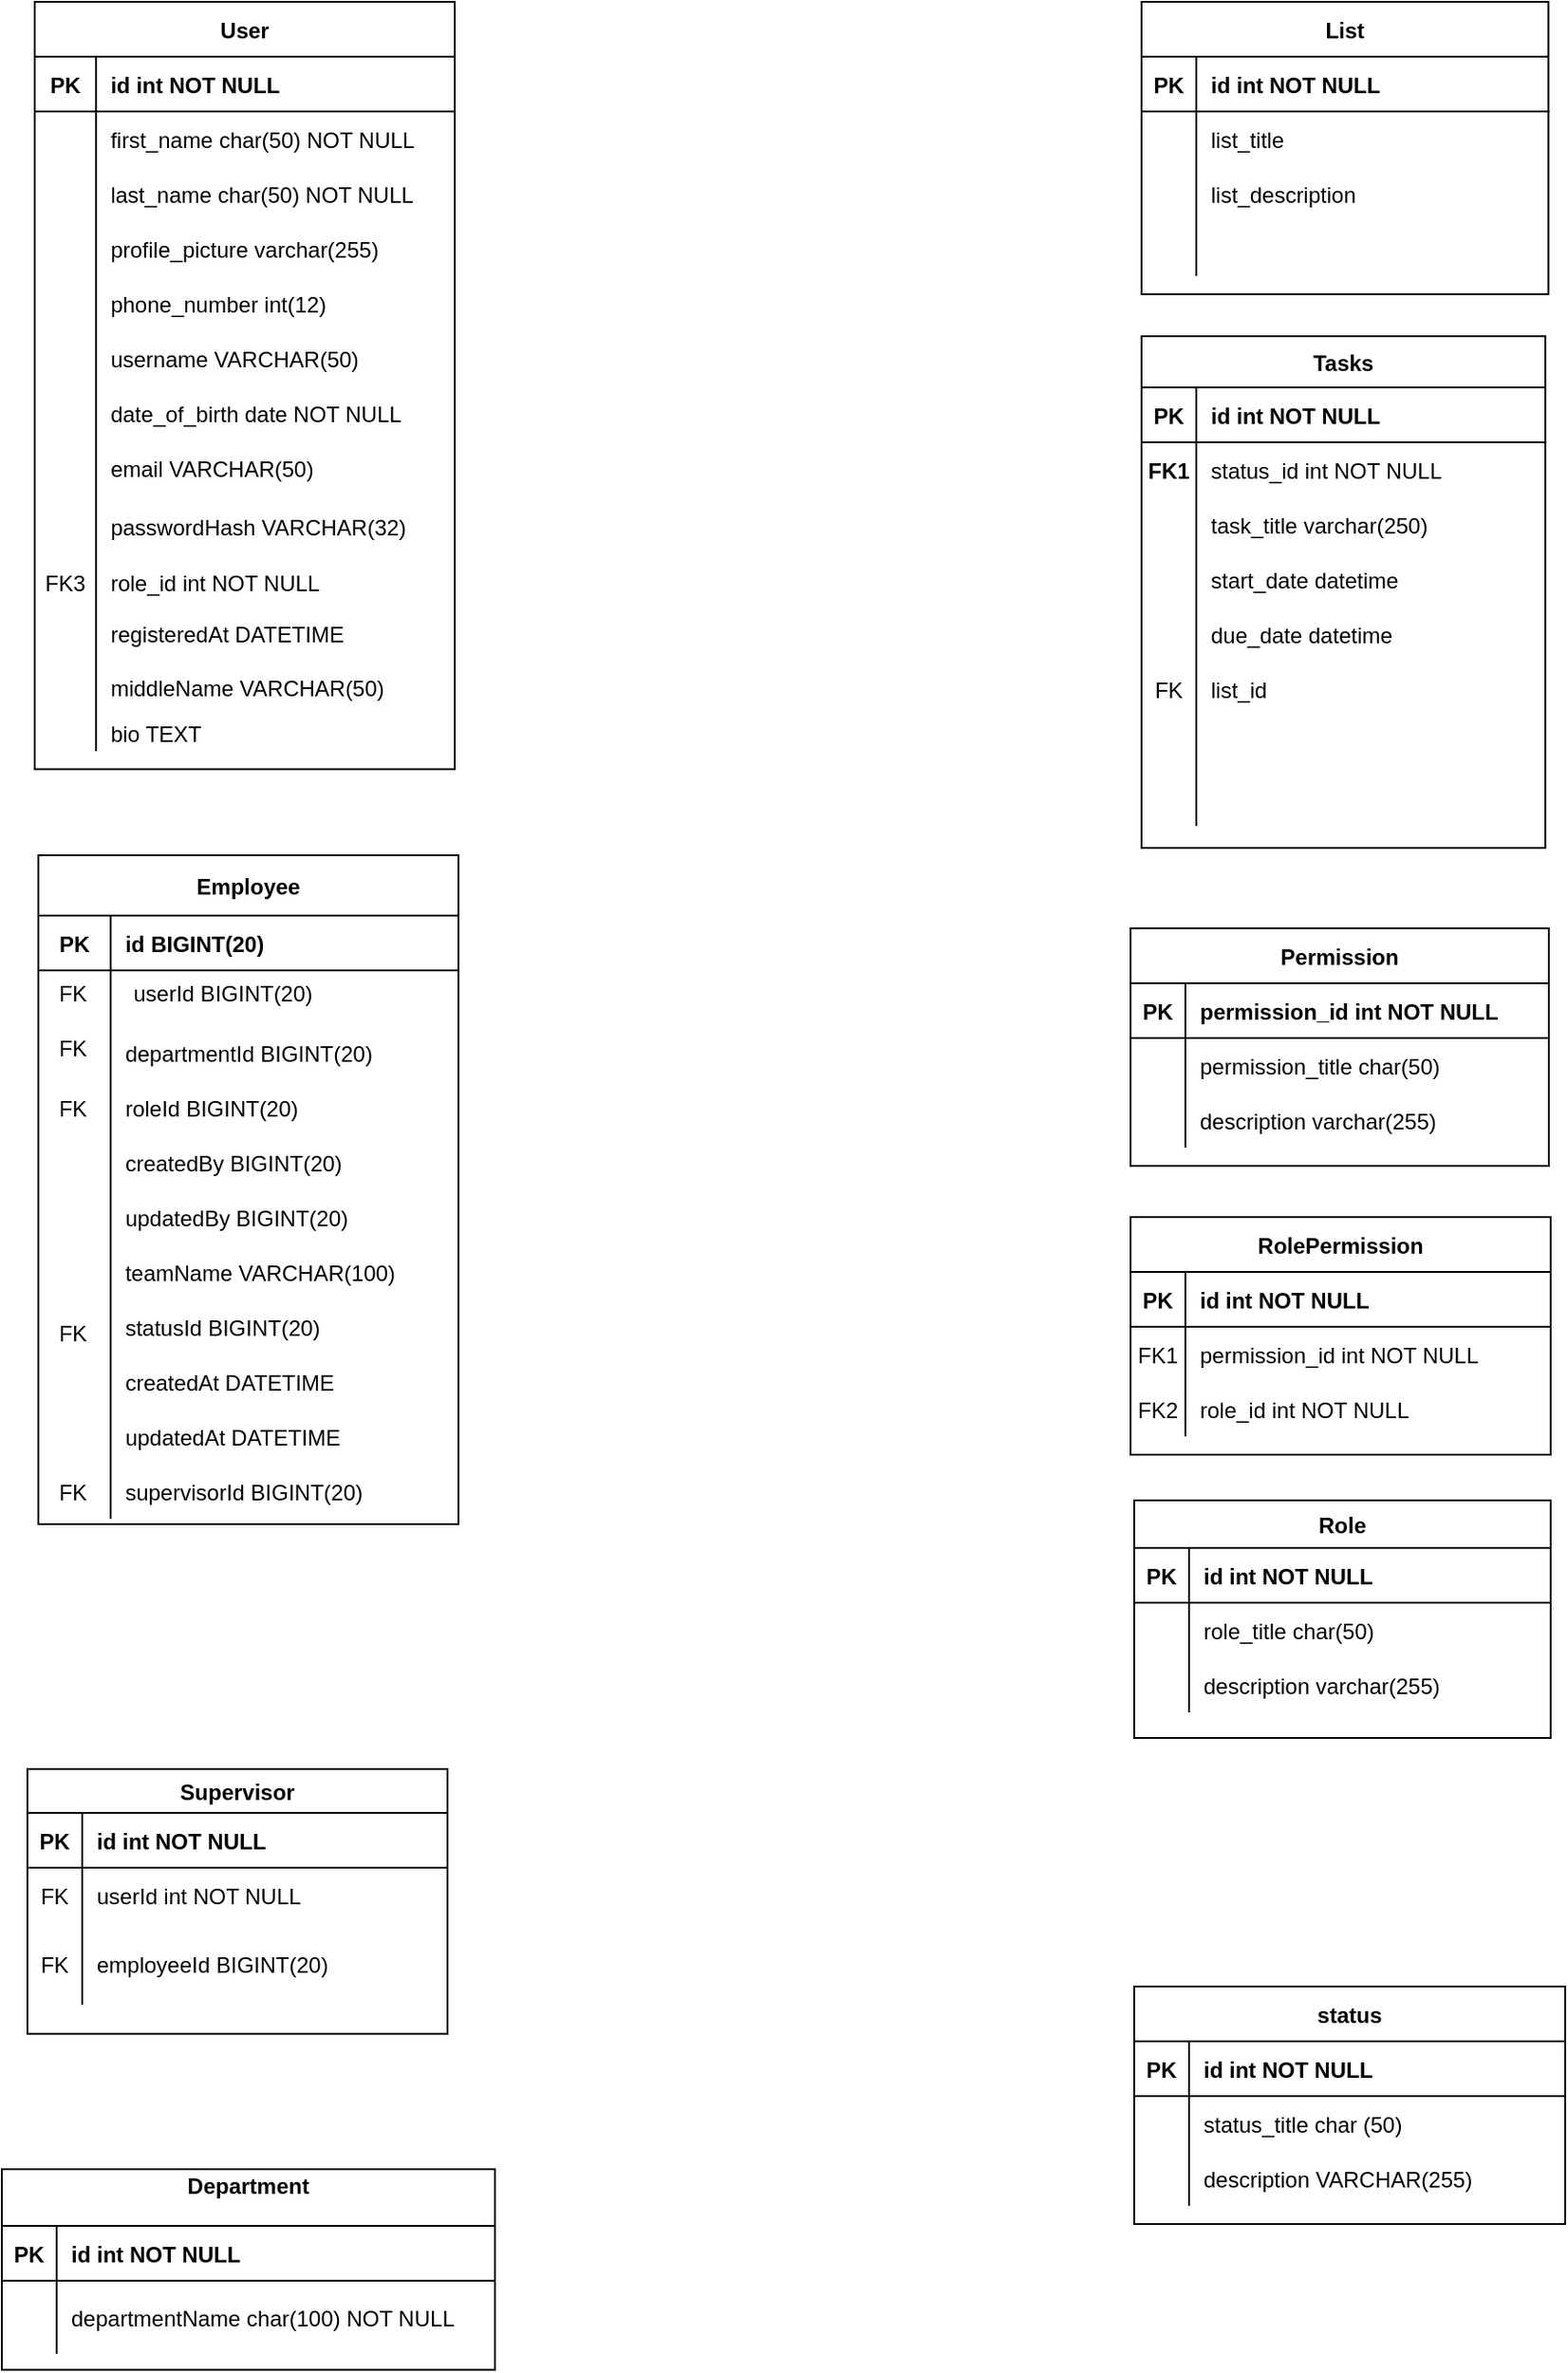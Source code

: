 <mxfile version="20.0.3" type="github">
  <diagram id="R2lEEEUBdFMjLlhIrx00" name="Page-1">
    <mxGraphModel dx="1422" dy="1194" grid="0" gridSize="10" guides="1" tooltips="1" connect="1" arrows="1" fold="1" page="0" pageScale="1" pageWidth="850" pageHeight="1100" math="0" shadow="0" extFonts="Permanent Marker^https://fonts.googleapis.com/css?family=Permanent+Marker">
      <root>
        <mxCell id="0" />
        <mxCell id="1" parent="0" />
        <mxCell id="C-vyLk0tnHw3VtMMgP7b-2" value="Supervisor" style="shape=table;startSize=24;container=1;collapsible=1;childLayout=tableLayout;fixedRows=1;rowLines=0;fontStyle=1;align=center;resizeLast=1;" parent="1" vertex="1">
          <mxGeometry x="156" y="922" width="230" height="144.854" as="geometry" />
        </mxCell>
        <mxCell id="C-vyLk0tnHw3VtMMgP7b-3" value="" style="shape=partialRectangle;collapsible=0;dropTarget=0;pointerEvents=0;fillColor=none;points=[[0,0.5],[1,0.5]];portConstraint=eastwest;top=0;left=0;right=0;bottom=1;" parent="C-vyLk0tnHw3VtMMgP7b-2" vertex="1">
          <mxGeometry y="24" width="230" height="30" as="geometry" />
        </mxCell>
        <mxCell id="C-vyLk0tnHw3VtMMgP7b-4" value="PK" style="shape=partialRectangle;overflow=hidden;connectable=0;fillColor=none;top=0;left=0;bottom=0;right=0;fontStyle=1;" parent="C-vyLk0tnHw3VtMMgP7b-3" vertex="1">
          <mxGeometry width="30" height="30" as="geometry">
            <mxRectangle width="30" height="30" as="alternateBounds" />
          </mxGeometry>
        </mxCell>
        <mxCell id="C-vyLk0tnHw3VtMMgP7b-5" value="id int NOT NULL " style="shape=partialRectangle;overflow=hidden;connectable=0;fillColor=none;top=0;left=0;bottom=0;right=0;align=left;spacingLeft=6;fontStyle=1;" parent="C-vyLk0tnHw3VtMMgP7b-3" vertex="1">
          <mxGeometry x="30" width="200" height="30" as="geometry">
            <mxRectangle width="200" height="30" as="alternateBounds" />
          </mxGeometry>
        </mxCell>
        <mxCell id="qk5Mkm30A2HmUCOLoW1i-144" value="" style="shape=partialRectangle;collapsible=0;dropTarget=0;pointerEvents=0;fillColor=none;points=[[0,0.5],[1,0.5]];portConstraint=eastwest;top=0;left=0;right=0;bottom=0;" parent="C-vyLk0tnHw3VtMMgP7b-2" vertex="1">
          <mxGeometry y="54" width="230" height="30" as="geometry" />
        </mxCell>
        <mxCell id="qk5Mkm30A2HmUCOLoW1i-145" value="FK" style="shape=partialRectangle;overflow=hidden;connectable=0;fillColor=none;top=0;left=0;bottom=0;right=0;" parent="qk5Mkm30A2HmUCOLoW1i-144" vertex="1">
          <mxGeometry width="30" height="30" as="geometry">
            <mxRectangle width="30" height="30" as="alternateBounds" />
          </mxGeometry>
        </mxCell>
        <mxCell id="qk5Mkm30A2HmUCOLoW1i-146" value="userId int NOT NULL" style="shape=partialRectangle;overflow=hidden;connectable=0;fillColor=none;top=0;left=0;bottom=0;right=0;align=left;spacingLeft=6;" parent="qk5Mkm30A2HmUCOLoW1i-144" vertex="1">
          <mxGeometry x="30" width="200" height="30" as="geometry">
            <mxRectangle width="200" height="30" as="alternateBounds" />
          </mxGeometry>
        </mxCell>
        <mxCell id="C-vyLk0tnHw3VtMMgP7b-6" value="" style="shape=partialRectangle;collapsible=0;dropTarget=0;pointerEvents=0;fillColor=none;points=[[0,0.5],[1,0.5]];portConstraint=eastwest;top=0;left=0;right=0;bottom=0;" parent="C-vyLk0tnHw3VtMMgP7b-2" vertex="1">
          <mxGeometry y="84" width="230" height="45" as="geometry" />
        </mxCell>
        <mxCell id="C-vyLk0tnHw3VtMMgP7b-7" value="FK" style="shape=partialRectangle;overflow=hidden;connectable=0;fillColor=none;top=0;left=0;bottom=0;right=0;" parent="C-vyLk0tnHw3VtMMgP7b-6" vertex="1">
          <mxGeometry width="30" height="45" as="geometry">
            <mxRectangle width="30" height="45" as="alternateBounds" />
          </mxGeometry>
        </mxCell>
        <mxCell id="C-vyLk0tnHw3VtMMgP7b-8" value="employeeId BIGINT(20)" style="shape=partialRectangle;overflow=hidden;connectable=0;fillColor=none;top=0;left=0;bottom=0;right=0;align=left;spacingLeft=6;" parent="C-vyLk0tnHw3VtMMgP7b-6" vertex="1">
          <mxGeometry x="30" width="200" height="45" as="geometry">
            <mxRectangle width="200" height="45" as="alternateBounds" />
          </mxGeometry>
        </mxCell>
        <mxCell id="C-vyLk0tnHw3VtMMgP7b-13" value="status" style="shape=table;startSize=30;container=1;collapsible=1;childLayout=tableLayout;fixedRows=1;rowLines=0;fontStyle=1;align=center;resizeLast=1;" parent="1" vertex="1">
          <mxGeometry x="762" y="1041" width="235.924" height="130" as="geometry" />
        </mxCell>
        <mxCell id="C-vyLk0tnHw3VtMMgP7b-14" value="" style="shape=partialRectangle;collapsible=0;dropTarget=0;pointerEvents=0;fillColor=none;points=[[0,0.5],[1,0.5]];portConstraint=eastwest;top=0;left=0;right=0;bottom=1;" parent="C-vyLk0tnHw3VtMMgP7b-13" vertex="1">
          <mxGeometry y="30" width="235.924" height="30" as="geometry" />
        </mxCell>
        <mxCell id="C-vyLk0tnHw3VtMMgP7b-15" value="PK" style="shape=partialRectangle;overflow=hidden;connectable=0;fillColor=none;top=0;left=0;bottom=0;right=0;fontStyle=1;" parent="C-vyLk0tnHw3VtMMgP7b-14" vertex="1">
          <mxGeometry width="30" height="30" as="geometry">
            <mxRectangle width="30" height="30" as="alternateBounds" />
          </mxGeometry>
        </mxCell>
        <mxCell id="C-vyLk0tnHw3VtMMgP7b-16" value="id int NOT NULL " style="shape=partialRectangle;overflow=hidden;connectable=0;fillColor=none;top=0;left=0;bottom=0;right=0;align=left;spacingLeft=6;fontStyle=1;" parent="C-vyLk0tnHw3VtMMgP7b-14" vertex="1">
          <mxGeometry x="30" width="205.924" height="30" as="geometry">
            <mxRectangle width="205.924" height="30" as="alternateBounds" />
          </mxGeometry>
        </mxCell>
        <mxCell id="C-vyLk0tnHw3VtMMgP7b-17" value="" style="shape=partialRectangle;collapsible=0;dropTarget=0;pointerEvents=0;fillColor=none;points=[[0,0.5],[1,0.5]];portConstraint=eastwest;top=0;left=0;right=0;bottom=0;" parent="C-vyLk0tnHw3VtMMgP7b-13" vertex="1">
          <mxGeometry y="60" width="235.924" height="30" as="geometry" />
        </mxCell>
        <mxCell id="C-vyLk0tnHw3VtMMgP7b-18" value="" style="shape=partialRectangle;overflow=hidden;connectable=0;fillColor=none;top=0;left=0;bottom=0;right=0;" parent="C-vyLk0tnHw3VtMMgP7b-17" vertex="1">
          <mxGeometry width="30" height="30" as="geometry">
            <mxRectangle width="30" height="30" as="alternateBounds" />
          </mxGeometry>
        </mxCell>
        <mxCell id="C-vyLk0tnHw3VtMMgP7b-19" value="status_title char (50)" style="shape=partialRectangle;overflow=hidden;connectable=0;fillColor=none;top=0;left=0;bottom=0;right=0;align=left;spacingLeft=6;" parent="C-vyLk0tnHw3VtMMgP7b-17" vertex="1">
          <mxGeometry x="30" width="205.924" height="30" as="geometry">
            <mxRectangle width="205.924" height="30" as="alternateBounds" />
          </mxGeometry>
        </mxCell>
        <mxCell id="108" style="shape=partialRectangle;collapsible=0;dropTarget=0;pointerEvents=0;fillColor=none;points=[[0,0.5],[1,0.5]];portConstraint=eastwest;top=0;left=0;right=0;bottom=0;" parent="C-vyLk0tnHw3VtMMgP7b-13" vertex="1">
          <mxGeometry y="90" width="235.924" height="30" as="geometry" />
        </mxCell>
        <mxCell id="109" style="shape=partialRectangle;overflow=hidden;connectable=0;fillColor=none;top=0;left=0;bottom=0;right=0;" parent="108" vertex="1">
          <mxGeometry width="30" height="30" as="geometry">
            <mxRectangle width="30" height="30" as="alternateBounds" />
          </mxGeometry>
        </mxCell>
        <mxCell id="110" value="description VARCHAR(255)" style="shape=partialRectangle;overflow=hidden;connectable=0;fillColor=none;top=0;left=0;bottom=0;right=0;align=left;spacingLeft=6;" parent="108" vertex="1">
          <mxGeometry x="30" width="205.924" height="30" as="geometry">
            <mxRectangle width="205.924" height="30" as="alternateBounds" />
          </mxGeometry>
        </mxCell>
        <mxCell id="C-vyLk0tnHw3VtMMgP7b-23" value="User" style="shape=table;startSize=30;container=1;collapsible=1;childLayout=tableLayout;fixedRows=1;rowLines=0;fontStyle=1;align=center;resizeLast=1;" parent="1" vertex="1">
          <mxGeometry x="160" y="-45" width="230" height="419.843" as="geometry" />
        </mxCell>
        <mxCell id="C-vyLk0tnHw3VtMMgP7b-24" value="" style="shape=partialRectangle;collapsible=0;dropTarget=0;pointerEvents=0;fillColor=none;points=[[0,0.5],[1,0.5]];portConstraint=eastwest;top=0;left=0;right=0;bottom=1;" parent="C-vyLk0tnHw3VtMMgP7b-23" vertex="1">
          <mxGeometry y="30" width="230" height="30" as="geometry" />
        </mxCell>
        <mxCell id="C-vyLk0tnHw3VtMMgP7b-25" value="PK" style="shape=partialRectangle;overflow=hidden;connectable=0;fillColor=none;top=0;left=0;bottom=0;right=0;fontStyle=1;" parent="C-vyLk0tnHw3VtMMgP7b-24" vertex="1">
          <mxGeometry width="33.591" height="30" as="geometry">
            <mxRectangle width="33.591" height="30" as="alternateBounds" />
          </mxGeometry>
        </mxCell>
        <mxCell id="C-vyLk0tnHw3VtMMgP7b-26" value="id int NOT NULL " style="shape=partialRectangle;overflow=hidden;connectable=0;fillColor=none;top=0;left=0;bottom=0;right=0;align=left;spacingLeft=6;fontStyle=1;" parent="C-vyLk0tnHw3VtMMgP7b-24" vertex="1">
          <mxGeometry x="33.591" width="196.409" height="30" as="geometry">
            <mxRectangle width="196.409" height="30" as="alternateBounds" />
          </mxGeometry>
        </mxCell>
        <mxCell id="C-vyLk0tnHw3VtMMgP7b-27" value="" style="shape=partialRectangle;collapsible=0;dropTarget=0;pointerEvents=0;fillColor=none;points=[[0,0.5],[1,0.5]];portConstraint=eastwest;top=0;left=0;right=0;bottom=0;" parent="C-vyLk0tnHw3VtMMgP7b-23" vertex="1">
          <mxGeometry y="60" width="230" height="30" as="geometry" />
        </mxCell>
        <mxCell id="C-vyLk0tnHw3VtMMgP7b-28" value="" style="shape=partialRectangle;overflow=hidden;connectable=0;fillColor=none;top=0;left=0;bottom=0;right=0;" parent="C-vyLk0tnHw3VtMMgP7b-27" vertex="1">
          <mxGeometry width="33.591" height="30" as="geometry">
            <mxRectangle width="33.591" height="30" as="alternateBounds" />
          </mxGeometry>
        </mxCell>
        <mxCell id="C-vyLk0tnHw3VtMMgP7b-29" value="first_name char(50) NOT NULL" style="shape=partialRectangle;overflow=hidden;connectable=0;fillColor=none;top=0;left=0;bottom=0;right=0;align=left;spacingLeft=6;" parent="C-vyLk0tnHw3VtMMgP7b-27" vertex="1">
          <mxGeometry x="33.591" width="196.409" height="30" as="geometry">
            <mxRectangle width="196.409" height="30" as="alternateBounds" />
          </mxGeometry>
        </mxCell>
        <mxCell id="qk5Mkm30A2HmUCOLoW1i-1" style="shape=partialRectangle;collapsible=0;dropTarget=0;pointerEvents=0;fillColor=none;points=[[0,0.5],[1,0.5]];portConstraint=eastwest;top=0;left=0;right=0;bottom=0;" parent="C-vyLk0tnHw3VtMMgP7b-23" vertex="1">
          <mxGeometry y="90" width="230" height="30" as="geometry" />
        </mxCell>
        <mxCell id="qk5Mkm30A2HmUCOLoW1i-2" style="shape=partialRectangle;overflow=hidden;connectable=0;fillColor=none;top=0;left=0;bottom=0;right=0;" parent="qk5Mkm30A2HmUCOLoW1i-1" vertex="1">
          <mxGeometry width="33.591" height="30" as="geometry">
            <mxRectangle width="33.591" height="30" as="alternateBounds" />
          </mxGeometry>
        </mxCell>
        <mxCell id="qk5Mkm30A2HmUCOLoW1i-3" value="last_name char(50) NOT NULL" style="shape=partialRectangle;overflow=hidden;connectable=0;fillColor=none;top=0;left=0;bottom=0;right=0;align=left;spacingLeft=6;" parent="qk5Mkm30A2HmUCOLoW1i-1" vertex="1">
          <mxGeometry x="33.591" width="196.409" height="30" as="geometry">
            <mxRectangle width="196.409" height="30" as="alternateBounds" />
          </mxGeometry>
        </mxCell>
        <mxCell id="qk5Mkm30A2HmUCOLoW1i-14" style="shape=partialRectangle;collapsible=0;dropTarget=0;pointerEvents=0;fillColor=none;points=[[0,0.5],[1,0.5]];portConstraint=eastwest;top=0;left=0;right=0;bottom=0;" parent="C-vyLk0tnHw3VtMMgP7b-23" vertex="1">
          <mxGeometry y="120" width="230" height="30" as="geometry" />
        </mxCell>
        <mxCell id="qk5Mkm30A2HmUCOLoW1i-15" style="shape=partialRectangle;overflow=hidden;connectable=0;fillColor=none;top=0;left=0;bottom=0;right=0;" parent="qk5Mkm30A2HmUCOLoW1i-14" vertex="1">
          <mxGeometry width="33.591" height="30" as="geometry">
            <mxRectangle width="33.591" height="30" as="alternateBounds" />
          </mxGeometry>
        </mxCell>
        <mxCell id="qk5Mkm30A2HmUCOLoW1i-16" value="profile_picture varchar(255)" style="shape=partialRectangle;overflow=hidden;connectable=0;fillColor=none;top=0;left=0;bottom=0;right=0;align=left;spacingLeft=6;" parent="qk5Mkm30A2HmUCOLoW1i-14" vertex="1">
          <mxGeometry x="33.591" width="196.409" height="30" as="geometry">
            <mxRectangle width="196.409" height="30" as="alternateBounds" />
          </mxGeometry>
        </mxCell>
        <mxCell id="qk5Mkm30A2HmUCOLoW1i-17" style="shape=partialRectangle;collapsible=0;dropTarget=0;pointerEvents=0;fillColor=none;points=[[0,0.5],[1,0.5]];portConstraint=eastwest;top=0;left=0;right=0;bottom=0;" parent="C-vyLk0tnHw3VtMMgP7b-23" vertex="1">
          <mxGeometry y="150" width="230" height="30" as="geometry" />
        </mxCell>
        <mxCell id="qk5Mkm30A2HmUCOLoW1i-18" style="shape=partialRectangle;overflow=hidden;connectable=0;fillColor=none;top=0;left=0;bottom=0;right=0;" parent="qk5Mkm30A2HmUCOLoW1i-17" vertex="1">
          <mxGeometry width="33.591" height="30" as="geometry">
            <mxRectangle width="33.591" height="30" as="alternateBounds" />
          </mxGeometry>
        </mxCell>
        <mxCell id="qk5Mkm30A2HmUCOLoW1i-19" value="phone_number int(12)" style="shape=partialRectangle;overflow=hidden;connectable=0;fillColor=none;top=0;left=0;bottom=0;right=0;align=left;spacingLeft=6;" parent="qk5Mkm30A2HmUCOLoW1i-17" vertex="1">
          <mxGeometry x="33.591" width="196.409" height="30" as="geometry">
            <mxRectangle width="196.409" height="30" as="alternateBounds" />
          </mxGeometry>
        </mxCell>
        <mxCell id="qk5Mkm30A2HmUCOLoW1i-45" style="shape=partialRectangle;collapsible=0;dropTarget=0;pointerEvents=0;fillColor=none;points=[[0,0.5],[1,0.5]];portConstraint=eastwest;top=0;left=0;right=0;bottom=0;" parent="C-vyLk0tnHw3VtMMgP7b-23" vertex="1">
          <mxGeometry y="180" width="230" height="30" as="geometry" />
        </mxCell>
        <mxCell id="qk5Mkm30A2HmUCOLoW1i-46" style="shape=partialRectangle;overflow=hidden;connectable=0;fillColor=none;top=0;left=0;bottom=0;right=0;" parent="qk5Mkm30A2HmUCOLoW1i-45" vertex="1">
          <mxGeometry width="33.591" height="30" as="geometry">
            <mxRectangle width="33.591" height="30" as="alternateBounds" />
          </mxGeometry>
        </mxCell>
        <mxCell id="qk5Mkm30A2HmUCOLoW1i-47" value="username VARCHAR(50)" style="shape=partialRectangle;overflow=hidden;connectable=0;fillColor=none;top=0;left=0;bottom=0;right=0;align=left;spacingLeft=6;" parent="qk5Mkm30A2HmUCOLoW1i-45" vertex="1">
          <mxGeometry x="33.591" width="196.409" height="30" as="geometry">
            <mxRectangle width="196.409" height="30" as="alternateBounds" />
          </mxGeometry>
        </mxCell>
        <mxCell id="qk5Mkm30A2HmUCOLoW1i-48" style="shape=partialRectangle;collapsible=0;dropTarget=0;pointerEvents=0;fillColor=none;points=[[0,0.5],[1,0.5]];portConstraint=eastwest;top=0;left=0;right=0;bottom=0;" parent="C-vyLk0tnHw3VtMMgP7b-23" vertex="1">
          <mxGeometry y="210" width="230" height="30" as="geometry" />
        </mxCell>
        <mxCell id="qk5Mkm30A2HmUCOLoW1i-49" style="shape=partialRectangle;overflow=hidden;connectable=0;fillColor=none;top=0;left=0;bottom=0;right=0;" parent="qk5Mkm30A2HmUCOLoW1i-48" vertex="1">
          <mxGeometry width="33.591" height="30" as="geometry">
            <mxRectangle width="33.591" height="30" as="alternateBounds" />
          </mxGeometry>
        </mxCell>
        <mxCell id="qk5Mkm30A2HmUCOLoW1i-50" value="date_of_birth date NOT NULL" style="shape=partialRectangle;overflow=hidden;connectable=0;fillColor=none;top=0;left=0;bottom=0;right=0;align=left;spacingLeft=6;" parent="qk5Mkm30A2HmUCOLoW1i-48" vertex="1">
          <mxGeometry x="33.591" width="196.409" height="30" as="geometry">
            <mxRectangle width="196.409" height="30" as="alternateBounds" />
          </mxGeometry>
        </mxCell>
        <mxCell id="qk5Mkm30A2HmUCOLoW1i-51" style="shape=partialRectangle;collapsible=0;dropTarget=0;pointerEvents=0;fillColor=none;points=[[0,0.5],[1,0.5]];portConstraint=eastwest;top=0;left=0;right=0;bottom=0;" parent="C-vyLk0tnHw3VtMMgP7b-23" vertex="1">
          <mxGeometry y="240" width="230" height="30" as="geometry" />
        </mxCell>
        <mxCell id="qk5Mkm30A2HmUCOLoW1i-52" style="shape=partialRectangle;overflow=hidden;connectable=0;fillColor=none;top=0;left=0;bottom=0;right=0;" parent="qk5Mkm30A2HmUCOLoW1i-51" vertex="1">
          <mxGeometry width="33.591" height="30" as="geometry">
            <mxRectangle width="33.591" height="30" as="alternateBounds" />
          </mxGeometry>
        </mxCell>
        <mxCell id="qk5Mkm30A2HmUCOLoW1i-53" value="email VARCHAR(50)" style="shape=partialRectangle;overflow=hidden;connectable=0;fillColor=none;top=0;left=0;bottom=0;right=0;align=left;spacingLeft=6;" parent="qk5Mkm30A2HmUCOLoW1i-51" vertex="1">
          <mxGeometry x="33.591" width="196.409" height="30" as="geometry">
            <mxRectangle width="196.409" height="30" as="alternateBounds" />
          </mxGeometry>
        </mxCell>
        <mxCell id="qk5Mkm30A2HmUCOLoW1i-132" style="shape=partialRectangle;collapsible=0;dropTarget=0;pointerEvents=0;fillColor=none;points=[[0,0.5],[1,0.5]];portConstraint=eastwest;top=0;left=0;right=0;bottom=0;" parent="C-vyLk0tnHw3VtMMgP7b-23" vertex="1">
          <mxGeometry y="270" width="230" height="34" as="geometry" />
        </mxCell>
        <mxCell id="qk5Mkm30A2HmUCOLoW1i-133" style="shape=partialRectangle;overflow=hidden;connectable=0;fillColor=none;top=0;left=0;bottom=0;right=0;" parent="qk5Mkm30A2HmUCOLoW1i-132" vertex="1">
          <mxGeometry width="33.591" height="34" as="geometry">
            <mxRectangle width="33.591" height="34" as="alternateBounds" />
          </mxGeometry>
        </mxCell>
        <mxCell id="qk5Mkm30A2HmUCOLoW1i-134" value="passwordHash VARCHAR(32)" style="shape=partialRectangle;overflow=hidden;connectable=0;fillColor=none;top=0;left=0;bottom=0;right=0;align=left;spacingLeft=6;" parent="qk5Mkm30A2HmUCOLoW1i-132" vertex="1">
          <mxGeometry x="33.591" width="196.409" height="34" as="geometry">
            <mxRectangle width="196.409" height="34" as="alternateBounds" />
          </mxGeometry>
        </mxCell>
        <mxCell id="qk5Mkm30A2HmUCOLoW1i-135" style="shape=partialRectangle;collapsible=0;dropTarget=0;pointerEvents=0;fillColor=none;points=[[0,0.5],[1,0.5]];portConstraint=eastwest;top=0;left=0;right=0;bottom=0;" parent="C-vyLk0tnHw3VtMMgP7b-23" vertex="1">
          <mxGeometry y="304" width="230" height="27" as="geometry" />
        </mxCell>
        <mxCell id="qk5Mkm30A2HmUCOLoW1i-136" value="FK3" style="shape=partialRectangle;overflow=hidden;connectable=0;fillColor=none;top=0;left=0;bottom=0;right=0;" parent="qk5Mkm30A2HmUCOLoW1i-135" vertex="1">
          <mxGeometry width="33.591" height="27" as="geometry">
            <mxRectangle width="33.591" height="27" as="alternateBounds" />
          </mxGeometry>
        </mxCell>
        <mxCell id="qk5Mkm30A2HmUCOLoW1i-137" value="role_id int NOT NULL" style="shape=partialRectangle;overflow=hidden;connectable=0;fillColor=none;top=0;left=0;bottom=0;right=0;align=left;spacingLeft=6;" parent="qk5Mkm30A2HmUCOLoW1i-135" vertex="1">
          <mxGeometry x="33.591" width="196.409" height="27" as="geometry">
            <mxRectangle width="196.409" height="27" as="alternateBounds" />
          </mxGeometry>
        </mxCell>
        <mxCell id="qk5Mkm30A2HmUCOLoW1i-138" style="shape=partialRectangle;collapsible=0;dropTarget=0;pointerEvents=0;fillColor=none;points=[[0,0.5],[1,0.5]];portConstraint=eastwest;top=0;left=0;right=0;bottom=0;" parent="C-vyLk0tnHw3VtMMgP7b-23" vertex="1">
          <mxGeometry y="331" width="230" height="29" as="geometry" />
        </mxCell>
        <mxCell id="qk5Mkm30A2HmUCOLoW1i-139" value="" style="shape=partialRectangle;overflow=hidden;connectable=0;fillColor=none;top=0;left=0;bottom=0;right=0;" parent="qk5Mkm30A2HmUCOLoW1i-138" vertex="1">
          <mxGeometry width="33.591" height="29" as="geometry">
            <mxRectangle width="33.591" height="29" as="alternateBounds" />
          </mxGeometry>
        </mxCell>
        <mxCell id="qk5Mkm30A2HmUCOLoW1i-140" value="registeredAt DATETIME" style="shape=partialRectangle;overflow=hidden;connectable=0;fillColor=none;top=0;left=0;bottom=0;right=0;align=left;spacingLeft=6;" parent="qk5Mkm30A2HmUCOLoW1i-138" vertex="1">
          <mxGeometry x="33.591" width="196.409" height="29" as="geometry">
            <mxRectangle width="196.409" height="29" as="alternateBounds" />
          </mxGeometry>
        </mxCell>
        <mxCell id="52" style="shape=partialRectangle;collapsible=0;dropTarget=0;pointerEvents=0;fillColor=none;points=[[0,0.5],[1,0.5]];portConstraint=eastwest;top=0;left=0;right=0;bottom=0;" parent="C-vyLk0tnHw3VtMMgP7b-23" vertex="1">
          <mxGeometry y="360" width="230" height="30" as="geometry" />
        </mxCell>
        <mxCell id="53" style="shape=partialRectangle;overflow=hidden;connectable=0;fillColor=none;top=0;left=0;bottom=0;right=0;" parent="52" vertex="1">
          <mxGeometry width="33.591" height="30" as="geometry">
            <mxRectangle width="33.591" height="30" as="alternateBounds" />
          </mxGeometry>
        </mxCell>
        <mxCell id="54" value="middleName VARCHAR(50)" style="shape=partialRectangle;overflow=hidden;connectable=0;fillColor=none;top=0;left=0;bottom=0;right=0;align=left;spacingLeft=6;" parent="52" vertex="1">
          <mxGeometry x="33.591" width="196.409" height="30" as="geometry">
            <mxRectangle width="196.409" height="30" as="alternateBounds" />
          </mxGeometry>
        </mxCell>
        <mxCell id="59" style="shape=partialRectangle;collapsible=0;dropTarget=0;pointerEvents=0;fillColor=none;points=[[0,0.5],[1,0.5]];portConstraint=eastwest;top=0;left=0;right=0;bottom=0;" parent="C-vyLk0tnHw3VtMMgP7b-23" vertex="1">
          <mxGeometry y="390" width="230" height="20" as="geometry" />
        </mxCell>
        <mxCell id="60" style="shape=partialRectangle;overflow=hidden;connectable=0;fillColor=none;top=0;left=0;bottom=0;right=0;" parent="59" vertex="1">
          <mxGeometry width="33.591" height="20" as="geometry">
            <mxRectangle width="33.591" height="20" as="alternateBounds" />
          </mxGeometry>
        </mxCell>
        <mxCell id="61" value="bio TEXT" style="shape=partialRectangle;overflow=hidden;connectable=0;fillColor=none;top=0;left=0;bottom=0;right=0;align=left;spacingLeft=6;" parent="59" vertex="1">
          <mxGeometry x="33.591" width="196.409" height="20" as="geometry">
            <mxRectangle width="196.409" height="20" as="alternateBounds" />
          </mxGeometry>
        </mxCell>
        <mxCell id="umy810OZsJsXkM9EUZuz-1" value="Tasks" style="shape=table;startSize=28;container=1;collapsible=1;childLayout=tableLayout;fixedRows=1;rowLines=0;fontStyle=1;align=center;resizeLast=1;" parent="1" vertex="1">
          <mxGeometry x="766" y="138" width="221.091" height="280" as="geometry" />
        </mxCell>
        <mxCell id="umy810OZsJsXkM9EUZuz-2" value="" style="shape=partialRectangle;collapsible=0;dropTarget=0;pointerEvents=0;fillColor=none;points=[[0,0.5],[1,0.5]];portConstraint=eastwest;top=0;left=0;right=0;bottom=1;" parent="umy810OZsJsXkM9EUZuz-1" vertex="1">
          <mxGeometry y="28" width="221.091" height="30" as="geometry" />
        </mxCell>
        <mxCell id="umy810OZsJsXkM9EUZuz-3" value="PK" style="shape=partialRectangle;overflow=hidden;connectable=0;fillColor=none;top=0;left=0;bottom=0;right=0;fontStyle=1;" parent="umy810OZsJsXkM9EUZuz-2" vertex="1">
          <mxGeometry width="30" height="30" as="geometry">
            <mxRectangle width="30" height="30" as="alternateBounds" />
          </mxGeometry>
        </mxCell>
        <mxCell id="umy810OZsJsXkM9EUZuz-4" value="id int NOT NULL " style="shape=partialRectangle;overflow=hidden;connectable=0;fillColor=none;top=0;left=0;bottom=0;right=0;align=left;spacingLeft=6;fontStyle=1;" parent="umy810OZsJsXkM9EUZuz-2" vertex="1">
          <mxGeometry x="30" width="191.091" height="30" as="geometry">
            <mxRectangle width="191.091" height="30" as="alternateBounds" />
          </mxGeometry>
        </mxCell>
        <mxCell id="umy810OZsJsXkM9EUZuz-5" value="" style="shape=partialRectangle;collapsible=0;dropTarget=0;pointerEvents=0;fillColor=none;points=[[0,0.5],[1,0.5]];portConstraint=eastwest;top=0;left=0;right=0;bottom=0;" parent="umy810OZsJsXkM9EUZuz-1" vertex="1">
          <mxGeometry y="58" width="221.091" height="30" as="geometry" />
        </mxCell>
        <mxCell id="umy810OZsJsXkM9EUZuz-6" value="FK1" style="shape=partialRectangle;overflow=hidden;connectable=0;fillColor=none;top=0;left=0;bottom=0;right=0;fontStyle=1" parent="umy810OZsJsXkM9EUZuz-5" vertex="1">
          <mxGeometry width="30" height="30" as="geometry">
            <mxRectangle width="30" height="30" as="alternateBounds" />
          </mxGeometry>
        </mxCell>
        <mxCell id="umy810OZsJsXkM9EUZuz-7" value="status_id int NOT NULL" style="shape=partialRectangle;overflow=hidden;connectable=0;fillColor=none;top=0;left=0;bottom=0;right=0;align=left;spacingLeft=6;" parent="umy810OZsJsXkM9EUZuz-5" vertex="1">
          <mxGeometry x="30" width="191.091" height="30" as="geometry">
            <mxRectangle width="191.091" height="30" as="alternateBounds" />
          </mxGeometry>
        </mxCell>
        <mxCell id="umy810OZsJsXkM9EUZuz-8" value="" style="shape=partialRectangle;collapsible=0;dropTarget=0;pointerEvents=0;fillColor=none;points=[[0,0.5],[1,0.5]];portConstraint=eastwest;top=0;left=0;right=0;bottom=0;" parent="umy810OZsJsXkM9EUZuz-1" vertex="1">
          <mxGeometry y="88" width="221.091" height="30" as="geometry" />
        </mxCell>
        <mxCell id="umy810OZsJsXkM9EUZuz-9" value="" style="shape=partialRectangle;overflow=hidden;connectable=0;fillColor=none;top=0;left=0;bottom=0;right=0;" parent="umy810OZsJsXkM9EUZuz-8" vertex="1">
          <mxGeometry width="30" height="30" as="geometry">
            <mxRectangle width="30" height="30" as="alternateBounds" />
          </mxGeometry>
        </mxCell>
        <mxCell id="umy810OZsJsXkM9EUZuz-10" value="task_title varchar(250)" style="shape=partialRectangle;overflow=hidden;connectable=0;fillColor=none;top=0;left=0;bottom=0;right=0;align=left;spacingLeft=6;" parent="umy810OZsJsXkM9EUZuz-8" vertex="1">
          <mxGeometry x="30" width="191.091" height="30" as="geometry">
            <mxRectangle width="191.091" height="30" as="alternateBounds" />
          </mxGeometry>
        </mxCell>
        <mxCell id="qk5Mkm30A2HmUCOLoW1i-154" value="" style="shape=partialRectangle;collapsible=0;dropTarget=0;pointerEvents=0;fillColor=none;points=[[0,0.5],[1,0.5]];portConstraint=eastwest;top=0;left=0;right=0;bottom=0;" parent="umy810OZsJsXkM9EUZuz-1" vertex="1">
          <mxGeometry y="118" width="221.091" height="30" as="geometry" />
        </mxCell>
        <mxCell id="qk5Mkm30A2HmUCOLoW1i-155" value="" style="shape=partialRectangle;overflow=hidden;connectable=0;fillColor=none;top=0;left=0;bottom=0;right=0;" parent="qk5Mkm30A2HmUCOLoW1i-154" vertex="1">
          <mxGeometry width="30" height="30" as="geometry">
            <mxRectangle width="30" height="30" as="alternateBounds" />
          </mxGeometry>
        </mxCell>
        <mxCell id="qk5Mkm30A2HmUCOLoW1i-156" value="start_date datetime" style="shape=partialRectangle;overflow=hidden;connectable=0;fillColor=none;top=0;left=0;bottom=0;right=0;align=left;spacingLeft=6;" parent="qk5Mkm30A2HmUCOLoW1i-154" vertex="1">
          <mxGeometry x="30" width="191.091" height="30" as="geometry">
            <mxRectangle width="191.091" height="30" as="alternateBounds" />
          </mxGeometry>
        </mxCell>
        <mxCell id="qk5Mkm30A2HmUCOLoW1i-157" value="" style="shape=partialRectangle;collapsible=0;dropTarget=0;pointerEvents=0;fillColor=none;points=[[0,0.5],[1,0.5]];portConstraint=eastwest;top=0;left=0;right=0;bottom=0;" parent="umy810OZsJsXkM9EUZuz-1" vertex="1">
          <mxGeometry y="148" width="221.091" height="30" as="geometry" />
        </mxCell>
        <mxCell id="qk5Mkm30A2HmUCOLoW1i-158" value="" style="shape=partialRectangle;overflow=hidden;connectable=0;fillColor=none;top=0;left=0;bottom=0;right=0;" parent="qk5Mkm30A2HmUCOLoW1i-157" vertex="1">
          <mxGeometry width="30" height="30" as="geometry">
            <mxRectangle width="30" height="30" as="alternateBounds" />
          </mxGeometry>
        </mxCell>
        <mxCell id="qk5Mkm30A2HmUCOLoW1i-159" value="due_date datetime" style="shape=partialRectangle;overflow=hidden;connectable=0;fillColor=none;top=0;left=0;bottom=0;right=0;align=left;spacingLeft=6;" parent="qk5Mkm30A2HmUCOLoW1i-157" vertex="1">
          <mxGeometry x="30" width="191.091" height="30" as="geometry">
            <mxRectangle width="191.091" height="30" as="alternateBounds" />
          </mxGeometry>
        </mxCell>
        <mxCell id="qk5Mkm30A2HmUCOLoW1i-160" value="" style="shape=partialRectangle;collapsible=0;dropTarget=0;pointerEvents=0;fillColor=none;points=[[0,0.5],[1,0.5]];portConstraint=eastwest;top=0;left=0;right=0;bottom=0;" parent="umy810OZsJsXkM9EUZuz-1" vertex="1">
          <mxGeometry y="178" width="221.091" height="30" as="geometry" />
        </mxCell>
        <mxCell id="qk5Mkm30A2HmUCOLoW1i-161" value="FK" style="shape=partialRectangle;overflow=hidden;connectable=0;fillColor=none;top=0;left=0;bottom=0;right=0;" parent="qk5Mkm30A2HmUCOLoW1i-160" vertex="1">
          <mxGeometry width="30" height="30" as="geometry">
            <mxRectangle width="30" height="30" as="alternateBounds" />
          </mxGeometry>
        </mxCell>
        <mxCell id="qk5Mkm30A2HmUCOLoW1i-162" value="list_id" style="shape=partialRectangle;overflow=hidden;connectable=0;fillColor=none;top=0;left=0;bottom=0;right=0;align=left;spacingLeft=6;" parent="qk5Mkm30A2HmUCOLoW1i-160" vertex="1">
          <mxGeometry x="30" width="191.091" height="30" as="geometry">
            <mxRectangle width="191.091" height="30" as="alternateBounds" />
          </mxGeometry>
        </mxCell>
        <mxCell id="qk5Mkm30A2HmUCOLoW1i-182" value="" style="shape=partialRectangle;collapsible=0;dropTarget=0;pointerEvents=0;fillColor=none;points=[[0,0.5],[1,0.5]];portConstraint=eastwest;top=0;left=0;right=0;bottom=0;" parent="umy810OZsJsXkM9EUZuz-1" vertex="1">
          <mxGeometry y="208" width="221.091" height="30" as="geometry" />
        </mxCell>
        <mxCell id="qk5Mkm30A2HmUCOLoW1i-183" value="" style="shape=partialRectangle;overflow=hidden;connectable=0;fillColor=none;top=0;left=0;bottom=0;right=0;" parent="qk5Mkm30A2HmUCOLoW1i-182" vertex="1">
          <mxGeometry width="30" height="30" as="geometry">
            <mxRectangle width="30" height="30" as="alternateBounds" />
          </mxGeometry>
        </mxCell>
        <mxCell id="qk5Mkm30A2HmUCOLoW1i-184" value="" style="shape=partialRectangle;overflow=hidden;connectable=0;fillColor=none;top=0;left=0;bottom=0;right=0;align=left;spacingLeft=6;" parent="qk5Mkm30A2HmUCOLoW1i-182" vertex="1">
          <mxGeometry x="30" width="191.091" height="30" as="geometry">
            <mxRectangle width="191.091" height="30" as="alternateBounds" />
          </mxGeometry>
        </mxCell>
        <mxCell id="qk5Mkm30A2HmUCOLoW1i-185" value="" style="shape=partialRectangle;collapsible=0;dropTarget=0;pointerEvents=0;fillColor=none;points=[[0,0.5],[1,0.5]];portConstraint=eastwest;top=0;left=0;right=0;bottom=0;" parent="umy810OZsJsXkM9EUZuz-1" vertex="1">
          <mxGeometry y="238" width="221.091" height="30" as="geometry" />
        </mxCell>
        <mxCell id="qk5Mkm30A2HmUCOLoW1i-186" value="" style="shape=partialRectangle;overflow=hidden;connectable=0;fillColor=none;top=0;left=0;bottom=0;right=0;" parent="qk5Mkm30A2HmUCOLoW1i-185" vertex="1">
          <mxGeometry width="30" height="30" as="geometry">
            <mxRectangle width="30" height="30" as="alternateBounds" />
          </mxGeometry>
        </mxCell>
        <mxCell id="qk5Mkm30A2HmUCOLoW1i-187" value="" style="shape=partialRectangle;overflow=hidden;connectable=0;fillColor=none;top=0;left=0;bottom=0;right=0;align=left;spacingLeft=6;" parent="qk5Mkm30A2HmUCOLoW1i-185" vertex="1">
          <mxGeometry x="30" width="191.091" height="30" as="geometry">
            <mxRectangle width="191.091" height="30" as="alternateBounds" />
          </mxGeometry>
        </mxCell>
        <mxCell id="umy810OZsJsXkM9EUZuz-11" value="Department&#xa;" style="shape=table;startSize=31;container=1;collapsible=1;childLayout=tableLayout;fixedRows=1;rowLines=0;fontStyle=1;align=center;resizeLast=1;" parent="1" vertex="1">
          <mxGeometry x="142" y="1141" width="270" height="109.76" as="geometry" />
        </mxCell>
        <mxCell id="umy810OZsJsXkM9EUZuz-12" value="" style="shape=partialRectangle;collapsible=0;dropTarget=0;pointerEvents=0;fillColor=none;points=[[0,0.5],[1,0.5]];portConstraint=eastwest;top=0;left=0;right=0;bottom=1;" parent="umy810OZsJsXkM9EUZuz-11" vertex="1">
          <mxGeometry y="31" width="270" height="30" as="geometry" />
        </mxCell>
        <mxCell id="umy810OZsJsXkM9EUZuz-13" value="PK" style="shape=partialRectangle;overflow=hidden;connectable=0;fillColor=none;top=0;left=0;bottom=0;right=0;fontStyle=1;" parent="umy810OZsJsXkM9EUZuz-12" vertex="1">
          <mxGeometry width="30" height="30" as="geometry">
            <mxRectangle width="30" height="30" as="alternateBounds" />
          </mxGeometry>
        </mxCell>
        <mxCell id="umy810OZsJsXkM9EUZuz-14" value="id int NOT NULL " style="shape=partialRectangle;overflow=hidden;connectable=0;fillColor=none;top=0;left=0;bottom=0;right=0;align=left;spacingLeft=6;fontStyle=1;" parent="umy810OZsJsXkM9EUZuz-12" vertex="1">
          <mxGeometry x="30" width="240" height="30" as="geometry">
            <mxRectangle width="240" height="30" as="alternateBounds" />
          </mxGeometry>
        </mxCell>
        <mxCell id="umy810OZsJsXkM9EUZuz-18" value="" style="shape=partialRectangle;collapsible=0;dropTarget=0;pointerEvents=0;fillColor=none;points=[[0,0.5],[1,0.5]];portConstraint=eastwest;top=0;left=0;right=0;bottom=0;" parent="umy810OZsJsXkM9EUZuz-11" vertex="1">
          <mxGeometry y="61" width="270" height="40" as="geometry" />
        </mxCell>
        <mxCell id="umy810OZsJsXkM9EUZuz-19" value="" style="shape=partialRectangle;overflow=hidden;connectable=0;fillColor=none;top=0;left=0;bottom=0;right=0;" parent="umy810OZsJsXkM9EUZuz-18" vertex="1">
          <mxGeometry width="30" height="40" as="geometry">
            <mxRectangle width="30" height="40" as="alternateBounds" />
          </mxGeometry>
        </mxCell>
        <mxCell id="umy810OZsJsXkM9EUZuz-20" value="departmentName char(100) NOT NULL" style="shape=partialRectangle;overflow=hidden;connectable=0;fillColor=none;top=0;left=0;bottom=0;right=0;align=left;spacingLeft=6;" parent="umy810OZsJsXkM9EUZuz-18" vertex="1">
          <mxGeometry x="30" width="240" height="40" as="geometry">
            <mxRectangle width="240" height="40" as="alternateBounds" />
          </mxGeometry>
        </mxCell>
        <mxCell id="mVfZXUUHWw8XU3AG1E-6-1" value="Role" style="shape=table;startSize=26;container=1;collapsible=1;childLayout=tableLayout;fixedRows=1;rowLines=0;fontStyle=1;align=center;resizeLast=1;" parent="1" vertex="1">
          <mxGeometry x="762" y="775" width="228" height="130" as="geometry" />
        </mxCell>
        <mxCell id="mVfZXUUHWw8XU3AG1E-6-2" value="" style="shape=partialRectangle;collapsible=0;dropTarget=0;pointerEvents=0;fillColor=none;points=[[0,0.5],[1,0.5]];portConstraint=eastwest;top=0;left=0;right=0;bottom=1;" parent="mVfZXUUHWw8XU3AG1E-6-1" vertex="1">
          <mxGeometry y="26" width="228" height="30" as="geometry" />
        </mxCell>
        <mxCell id="mVfZXUUHWw8XU3AG1E-6-3" value="PK" style="shape=partialRectangle;overflow=hidden;connectable=0;fillColor=none;top=0;left=0;bottom=0;right=0;fontStyle=1;" parent="mVfZXUUHWw8XU3AG1E-6-2" vertex="1">
          <mxGeometry width="30" height="30" as="geometry">
            <mxRectangle width="30" height="30" as="alternateBounds" />
          </mxGeometry>
        </mxCell>
        <mxCell id="mVfZXUUHWw8XU3AG1E-6-4" value="id int NOT NULL " style="shape=partialRectangle;overflow=hidden;connectable=0;fillColor=none;top=0;left=0;bottom=0;right=0;align=left;spacingLeft=6;fontStyle=1;" parent="mVfZXUUHWw8XU3AG1E-6-2" vertex="1">
          <mxGeometry x="30" width="198" height="30" as="geometry">
            <mxRectangle width="198" height="30" as="alternateBounds" />
          </mxGeometry>
        </mxCell>
        <mxCell id="mVfZXUUHWw8XU3AG1E-6-5" value="" style="shape=partialRectangle;collapsible=0;dropTarget=0;pointerEvents=0;fillColor=none;points=[[0,0.5],[1,0.5]];portConstraint=eastwest;top=0;left=0;right=0;bottom=0;" parent="mVfZXUUHWw8XU3AG1E-6-1" vertex="1">
          <mxGeometry y="56" width="228" height="30" as="geometry" />
        </mxCell>
        <mxCell id="mVfZXUUHWw8XU3AG1E-6-6" value="" style="shape=partialRectangle;overflow=hidden;connectable=0;fillColor=none;top=0;left=0;bottom=0;right=0;" parent="mVfZXUUHWw8XU3AG1E-6-5" vertex="1">
          <mxGeometry width="30" height="30" as="geometry">
            <mxRectangle width="30" height="30" as="alternateBounds" />
          </mxGeometry>
        </mxCell>
        <mxCell id="mVfZXUUHWw8XU3AG1E-6-7" value="role_title char(50)" style="shape=partialRectangle;overflow=hidden;connectable=0;fillColor=none;top=0;left=0;bottom=0;right=0;align=left;spacingLeft=6;" parent="mVfZXUUHWw8XU3AG1E-6-5" vertex="1">
          <mxGeometry x="30" width="198" height="30" as="geometry">
            <mxRectangle width="198" height="30" as="alternateBounds" />
          </mxGeometry>
        </mxCell>
        <mxCell id="mVfZXUUHWw8XU3AG1E-6-20" style="shape=partialRectangle;collapsible=0;dropTarget=0;pointerEvents=0;fillColor=none;points=[[0,0.5],[1,0.5]];portConstraint=eastwest;top=0;left=0;right=0;bottom=0;" parent="mVfZXUUHWw8XU3AG1E-6-1" vertex="1">
          <mxGeometry y="86" width="228" height="30" as="geometry" />
        </mxCell>
        <mxCell id="mVfZXUUHWw8XU3AG1E-6-21" style="shape=partialRectangle;overflow=hidden;connectable=0;fillColor=none;top=0;left=0;bottom=0;right=0;" parent="mVfZXUUHWw8XU3AG1E-6-20" vertex="1">
          <mxGeometry width="30" height="30" as="geometry">
            <mxRectangle width="30" height="30" as="alternateBounds" />
          </mxGeometry>
        </mxCell>
        <mxCell id="mVfZXUUHWw8XU3AG1E-6-22" value="description varchar(255)" style="shape=partialRectangle;overflow=hidden;connectable=0;fillColor=none;top=0;left=0;bottom=0;right=0;align=left;spacingLeft=6;" parent="mVfZXUUHWw8XU3AG1E-6-20" vertex="1">
          <mxGeometry x="30" width="198" height="30" as="geometry">
            <mxRectangle width="198" height="30" as="alternateBounds" />
          </mxGeometry>
        </mxCell>
        <mxCell id="mVfZXUUHWw8XU3AG1E-6-8" value="Permission" style="shape=table;startSize=30;container=1;collapsible=1;childLayout=tableLayout;fixedRows=1;rowLines=0;fontStyle=1;align=center;resizeLast=1;" parent="1" vertex="1">
          <mxGeometry x="760" y="462" width="229" height="130" as="geometry" />
        </mxCell>
        <mxCell id="mVfZXUUHWw8XU3AG1E-6-9" value="" style="shape=partialRectangle;collapsible=0;dropTarget=0;pointerEvents=0;fillColor=none;points=[[0,0.5],[1,0.5]];portConstraint=eastwest;top=0;left=0;right=0;bottom=1;" parent="mVfZXUUHWw8XU3AG1E-6-8" vertex="1">
          <mxGeometry y="30" width="229" height="30" as="geometry" />
        </mxCell>
        <mxCell id="mVfZXUUHWw8XU3AG1E-6-10" value="PK" style="shape=partialRectangle;overflow=hidden;connectable=0;fillColor=none;top=0;left=0;bottom=0;right=0;fontStyle=1;" parent="mVfZXUUHWw8XU3AG1E-6-9" vertex="1">
          <mxGeometry width="30" height="30" as="geometry">
            <mxRectangle width="30" height="30" as="alternateBounds" />
          </mxGeometry>
        </mxCell>
        <mxCell id="mVfZXUUHWw8XU3AG1E-6-11" value="permission_id int NOT NULL " style="shape=partialRectangle;overflow=hidden;connectable=0;fillColor=none;top=0;left=0;bottom=0;right=0;align=left;spacingLeft=6;fontStyle=1;" parent="mVfZXUUHWw8XU3AG1E-6-9" vertex="1">
          <mxGeometry x="30" width="199" height="30" as="geometry">
            <mxRectangle width="199" height="30" as="alternateBounds" />
          </mxGeometry>
        </mxCell>
        <mxCell id="mVfZXUUHWw8XU3AG1E-6-12" value="" style="shape=partialRectangle;collapsible=0;dropTarget=0;pointerEvents=0;fillColor=none;points=[[0,0.5],[1,0.5]];portConstraint=eastwest;top=0;left=0;right=0;bottom=0;" parent="mVfZXUUHWw8XU3AG1E-6-8" vertex="1">
          <mxGeometry y="60" width="229" height="30" as="geometry" />
        </mxCell>
        <mxCell id="mVfZXUUHWw8XU3AG1E-6-13" value="" style="shape=partialRectangle;overflow=hidden;connectable=0;fillColor=none;top=0;left=0;bottom=0;right=0;" parent="mVfZXUUHWw8XU3AG1E-6-12" vertex="1">
          <mxGeometry width="30" height="30" as="geometry">
            <mxRectangle width="30" height="30" as="alternateBounds" />
          </mxGeometry>
        </mxCell>
        <mxCell id="mVfZXUUHWw8XU3AG1E-6-14" value="permission_title char(50)" style="shape=partialRectangle;overflow=hidden;connectable=0;fillColor=none;top=0;left=0;bottom=0;right=0;align=left;spacingLeft=6;" parent="mVfZXUUHWw8XU3AG1E-6-12" vertex="1">
          <mxGeometry x="30" width="199" height="30" as="geometry">
            <mxRectangle width="199" height="30" as="alternateBounds" />
          </mxGeometry>
        </mxCell>
        <mxCell id="mVfZXUUHWw8XU3AG1E-6-17" style="shape=partialRectangle;collapsible=0;dropTarget=0;pointerEvents=0;fillColor=none;points=[[0,0.5],[1,0.5]];portConstraint=eastwest;top=0;left=0;right=0;bottom=0;" parent="mVfZXUUHWw8XU3AG1E-6-8" vertex="1">
          <mxGeometry y="90" width="229" height="30" as="geometry" />
        </mxCell>
        <mxCell id="mVfZXUUHWw8XU3AG1E-6-18" style="shape=partialRectangle;overflow=hidden;connectable=0;fillColor=none;top=0;left=0;bottom=0;right=0;" parent="mVfZXUUHWw8XU3AG1E-6-17" vertex="1">
          <mxGeometry width="30" height="30" as="geometry">
            <mxRectangle width="30" height="30" as="alternateBounds" />
          </mxGeometry>
        </mxCell>
        <mxCell id="mVfZXUUHWw8XU3AG1E-6-19" value="description varchar(255)" style="shape=partialRectangle;overflow=hidden;connectable=0;fillColor=none;top=0;left=0;bottom=0;right=0;align=left;spacingLeft=6;" parent="mVfZXUUHWw8XU3AG1E-6-17" vertex="1">
          <mxGeometry x="30" width="199" height="30" as="geometry">
            <mxRectangle width="199" height="30" as="alternateBounds" />
          </mxGeometry>
        </mxCell>
        <mxCell id="mVfZXUUHWw8XU3AG1E-6-23" value="RolePermission" style="shape=table;startSize=30;container=1;collapsible=1;childLayout=tableLayout;fixedRows=1;rowLines=0;fontStyle=1;align=center;resizeLast=1;" parent="1" vertex="1">
          <mxGeometry x="760" y="620" width="230" height="130" as="geometry" />
        </mxCell>
        <mxCell id="mVfZXUUHWw8XU3AG1E-6-24" value="" style="shape=partialRectangle;collapsible=0;dropTarget=0;pointerEvents=0;fillColor=none;points=[[0,0.5],[1,0.5]];portConstraint=eastwest;top=0;left=0;right=0;bottom=1;" parent="mVfZXUUHWw8XU3AG1E-6-23" vertex="1">
          <mxGeometry y="30" width="230" height="30" as="geometry" />
        </mxCell>
        <mxCell id="mVfZXUUHWw8XU3AG1E-6-25" value="PK" style="shape=partialRectangle;overflow=hidden;connectable=0;fillColor=none;top=0;left=0;bottom=0;right=0;fontStyle=1;" parent="mVfZXUUHWw8XU3AG1E-6-24" vertex="1">
          <mxGeometry width="30" height="30" as="geometry">
            <mxRectangle width="30" height="30" as="alternateBounds" />
          </mxGeometry>
        </mxCell>
        <mxCell id="mVfZXUUHWw8XU3AG1E-6-26" value="id int NOT NULL " style="shape=partialRectangle;overflow=hidden;connectable=0;fillColor=none;top=0;left=0;bottom=0;right=0;align=left;spacingLeft=6;fontStyle=1;" parent="mVfZXUUHWw8XU3AG1E-6-24" vertex="1">
          <mxGeometry x="30" width="200" height="30" as="geometry">
            <mxRectangle width="200" height="30" as="alternateBounds" />
          </mxGeometry>
        </mxCell>
        <mxCell id="mVfZXUUHWw8XU3AG1E-6-27" value="" style="shape=partialRectangle;collapsible=0;dropTarget=0;pointerEvents=0;fillColor=none;points=[[0,0.5],[1,0.5]];portConstraint=eastwest;top=0;left=0;right=0;bottom=0;" parent="mVfZXUUHWw8XU3AG1E-6-23" vertex="1">
          <mxGeometry y="60" width="230" height="30" as="geometry" />
        </mxCell>
        <mxCell id="mVfZXUUHWw8XU3AG1E-6-28" value="FK1" style="shape=partialRectangle;overflow=hidden;connectable=0;fillColor=none;top=0;left=0;bottom=0;right=0;" parent="mVfZXUUHWw8XU3AG1E-6-27" vertex="1">
          <mxGeometry width="30" height="30" as="geometry">
            <mxRectangle width="30" height="30" as="alternateBounds" />
          </mxGeometry>
        </mxCell>
        <mxCell id="mVfZXUUHWw8XU3AG1E-6-29" value="permission_id int NOT NULL" style="shape=partialRectangle;overflow=hidden;connectable=0;fillColor=none;top=0;left=0;bottom=0;right=0;align=left;spacingLeft=6;" parent="mVfZXUUHWw8XU3AG1E-6-27" vertex="1">
          <mxGeometry x="30" width="200" height="30" as="geometry">
            <mxRectangle width="200" height="30" as="alternateBounds" />
          </mxGeometry>
        </mxCell>
        <mxCell id="mVfZXUUHWw8XU3AG1E-6-30" style="shape=partialRectangle;collapsible=0;dropTarget=0;pointerEvents=0;fillColor=none;points=[[0,0.5],[1,0.5]];portConstraint=eastwest;top=0;left=0;right=0;bottom=0;" parent="mVfZXUUHWw8XU3AG1E-6-23" vertex="1">
          <mxGeometry y="90" width="230" height="30" as="geometry" />
        </mxCell>
        <mxCell id="mVfZXUUHWw8XU3AG1E-6-31" value="FK2" style="shape=partialRectangle;overflow=hidden;connectable=0;fillColor=none;top=0;left=0;bottom=0;right=0;" parent="mVfZXUUHWw8XU3AG1E-6-30" vertex="1">
          <mxGeometry width="30" height="30" as="geometry">
            <mxRectangle width="30" height="30" as="alternateBounds" />
          </mxGeometry>
        </mxCell>
        <mxCell id="mVfZXUUHWw8XU3AG1E-6-32" value="role_id int NOT NULL" style="shape=partialRectangle;overflow=hidden;connectable=0;fillColor=none;top=0;left=0;bottom=0;right=0;align=left;spacingLeft=6;" parent="mVfZXUUHWw8XU3AG1E-6-30" vertex="1">
          <mxGeometry x="30" width="200" height="30" as="geometry">
            <mxRectangle width="200" height="30" as="alternateBounds" />
          </mxGeometry>
        </mxCell>
        <mxCell id="mVfZXUUHWw8XU3AG1E-6-33" value="List" style="shape=table;startSize=30;container=1;collapsible=1;childLayout=tableLayout;fixedRows=1;rowLines=0;fontStyle=1;align=center;resizeLast=1;" parent="1" vertex="1">
          <mxGeometry x="766" y="-45" width="222.758" height="160" as="geometry" />
        </mxCell>
        <mxCell id="mVfZXUUHWw8XU3AG1E-6-34" value="" style="shape=partialRectangle;collapsible=0;dropTarget=0;pointerEvents=0;fillColor=none;points=[[0,0.5],[1,0.5]];portConstraint=eastwest;top=0;left=0;right=0;bottom=1;" parent="mVfZXUUHWw8XU3AG1E-6-33" vertex="1">
          <mxGeometry y="30" width="222.758" height="30" as="geometry" />
        </mxCell>
        <mxCell id="mVfZXUUHWw8XU3AG1E-6-35" value="PK" style="shape=partialRectangle;overflow=hidden;connectable=0;fillColor=none;top=0;left=0;bottom=0;right=0;fontStyle=1;" parent="mVfZXUUHWw8XU3AG1E-6-34" vertex="1">
          <mxGeometry width="30" height="30" as="geometry">
            <mxRectangle width="30" height="30" as="alternateBounds" />
          </mxGeometry>
        </mxCell>
        <mxCell id="mVfZXUUHWw8XU3AG1E-6-36" value="id int NOT NULL" style="shape=partialRectangle;overflow=hidden;connectable=0;fillColor=none;top=0;left=0;bottom=0;right=0;align=left;spacingLeft=6;fontStyle=1;" parent="mVfZXUUHWw8XU3AG1E-6-34" vertex="1">
          <mxGeometry x="30" width="192.758" height="30" as="geometry">
            <mxRectangle width="192.758" height="30" as="alternateBounds" />
          </mxGeometry>
        </mxCell>
        <mxCell id="mVfZXUUHWw8XU3AG1E-6-37" value="" style="shape=partialRectangle;collapsible=0;dropTarget=0;pointerEvents=0;fillColor=none;points=[[0,0.5],[1,0.5]];portConstraint=eastwest;top=0;left=0;right=0;bottom=0;" parent="mVfZXUUHWw8XU3AG1E-6-33" vertex="1">
          <mxGeometry y="60" width="222.758" height="30" as="geometry" />
        </mxCell>
        <mxCell id="mVfZXUUHWw8XU3AG1E-6-38" value="" style="shape=partialRectangle;overflow=hidden;connectable=0;fillColor=none;top=0;left=0;bottom=0;right=0;" parent="mVfZXUUHWw8XU3AG1E-6-37" vertex="1">
          <mxGeometry width="30" height="30" as="geometry">
            <mxRectangle width="30" height="30" as="alternateBounds" />
          </mxGeometry>
        </mxCell>
        <mxCell id="mVfZXUUHWw8XU3AG1E-6-39" value="list_title" style="shape=partialRectangle;overflow=hidden;connectable=0;fillColor=none;top=0;left=0;bottom=0;right=0;align=left;spacingLeft=6;" parent="mVfZXUUHWw8XU3AG1E-6-37" vertex="1">
          <mxGeometry x="30" width="192.758" height="30" as="geometry">
            <mxRectangle width="192.758" height="30" as="alternateBounds" />
          </mxGeometry>
        </mxCell>
        <mxCell id="mVfZXUUHWw8XU3AG1E-6-40" style="shape=partialRectangle;collapsible=0;dropTarget=0;pointerEvents=0;fillColor=none;points=[[0,0.5],[1,0.5]];portConstraint=eastwest;top=0;left=0;right=0;bottom=0;" parent="mVfZXUUHWw8XU3AG1E-6-33" vertex="1">
          <mxGeometry y="90" width="222.758" height="30" as="geometry" />
        </mxCell>
        <mxCell id="mVfZXUUHWw8XU3AG1E-6-41" value="" style="shape=partialRectangle;overflow=hidden;connectable=0;fillColor=none;top=0;left=0;bottom=0;right=0;" parent="mVfZXUUHWw8XU3AG1E-6-40" vertex="1">
          <mxGeometry width="30" height="30" as="geometry">
            <mxRectangle width="30" height="30" as="alternateBounds" />
          </mxGeometry>
        </mxCell>
        <mxCell id="mVfZXUUHWw8XU3AG1E-6-42" value="list_description" style="shape=partialRectangle;overflow=hidden;connectable=0;fillColor=none;top=0;left=0;bottom=0;right=0;align=left;spacingLeft=6;" parent="mVfZXUUHWw8XU3AG1E-6-40" vertex="1">
          <mxGeometry x="30" width="192.758" height="30" as="geometry">
            <mxRectangle width="192.758" height="30" as="alternateBounds" />
          </mxGeometry>
        </mxCell>
        <mxCell id="mVfZXUUHWw8XU3AG1E-6-43" style="shape=partialRectangle;collapsible=0;dropTarget=0;pointerEvents=0;fillColor=none;points=[[0,0.5],[1,0.5]];portConstraint=eastwest;top=0;left=0;right=0;bottom=0;" parent="mVfZXUUHWw8XU3AG1E-6-33" vertex="1">
          <mxGeometry y="120" width="222.758" height="30" as="geometry" />
        </mxCell>
        <mxCell id="mVfZXUUHWw8XU3AG1E-6-44" value="" style="shape=partialRectangle;overflow=hidden;connectable=0;fillColor=none;top=0;left=0;bottom=0;right=0;" parent="mVfZXUUHWw8XU3AG1E-6-43" vertex="1">
          <mxGeometry width="30" height="30" as="geometry">
            <mxRectangle width="30" height="30" as="alternateBounds" />
          </mxGeometry>
        </mxCell>
        <mxCell id="mVfZXUUHWw8XU3AG1E-6-45" value="" style="shape=partialRectangle;overflow=hidden;connectable=0;fillColor=none;top=0;left=0;bottom=0;right=0;align=left;spacingLeft=6;" parent="mVfZXUUHWw8XU3AG1E-6-43" vertex="1">
          <mxGeometry x="30" width="192.758" height="30" as="geometry">
            <mxRectangle width="192.758" height="30" as="alternateBounds" />
          </mxGeometry>
        </mxCell>
        <mxCell id="66" value="Employee" style="shape=table;startSize=33;container=1;collapsible=1;childLayout=tableLayout;fixedRows=1;rowLines=0;fontStyle=1;align=center;resizeLast=1;" parent="1" vertex="1">
          <mxGeometry x="162" y="422" width="230" height="366" as="geometry" />
        </mxCell>
        <mxCell id="67" value="" style="shape=partialRectangle;collapsible=0;dropTarget=0;pointerEvents=0;fillColor=none;points=[[0,0.5],[1,0.5]];portConstraint=eastwest;top=0;left=0;right=0;bottom=1;" parent="66" vertex="1">
          <mxGeometry y="33" width="230" height="30" as="geometry" />
        </mxCell>
        <mxCell id="68" value="PK" style="shape=partialRectangle;overflow=hidden;connectable=0;fillColor=none;top=0;left=0;bottom=0;right=0;fontStyle=1;" parent="67" vertex="1">
          <mxGeometry width="39.591" height="30" as="geometry">
            <mxRectangle width="39.591" height="30" as="alternateBounds" />
          </mxGeometry>
        </mxCell>
        <mxCell id="69" value="id BIGINT(20)" style="shape=partialRectangle;overflow=hidden;connectable=0;fillColor=none;top=0;left=0;bottom=0;right=0;align=left;spacingLeft=6;fontStyle=1;" parent="67" vertex="1">
          <mxGeometry x="39.591" width="190.409" height="30" as="geometry">
            <mxRectangle width="190.409" height="30" as="alternateBounds" />
          </mxGeometry>
        </mxCell>
        <mxCell id="70" value="" style="shape=partialRectangle;collapsible=0;dropTarget=0;pointerEvents=0;fillColor=none;points=[[0,0.5],[1,0.5]];portConstraint=eastwest;top=0;left=0;right=0;bottom=0;" parent="66" vertex="1">
          <mxGeometry y="63" width="230" height="30" as="geometry" />
        </mxCell>
        <mxCell id="71" value="" style="shape=partialRectangle;overflow=hidden;connectable=0;fillColor=none;top=0;left=0;bottom=0;right=0;" parent="70" vertex="1">
          <mxGeometry width="39.591" height="30" as="geometry">
            <mxRectangle width="39.591" height="30" as="alternateBounds" />
          </mxGeometry>
        </mxCell>
        <mxCell id="72" value="" style="shape=partialRectangle;overflow=hidden;connectable=0;fillColor=none;top=0;left=0;bottom=0;right=0;align=left;spacingLeft=6;" parent="70" vertex="1">
          <mxGeometry x="39.591" width="190.409" height="30" as="geometry">
            <mxRectangle width="190.409" height="30" as="alternateBounds" />
          </mxGeometry>
        </mxCell>
        <mxCell id="73" style="shape=partialRectangle;collapsible=0;dropTarget=0;pointerEvents=0;fillColor=none;points=[[0,0.5],[1,0.5]];portConstraint=eastwest;top=0;left=0;right=0;bottom=0;" parent="66" vertex="1">
          <mxGeometry y="93" width="230" height="30" as="geometry" />
        </mxCell>
        <mxCell id="74" style="shape=partialRectangle;overflow=hidden;connectable=0;fillColor=none;top=0;left=0;bottom=0;right=0;" parent="73" vertex="1">
          <mxGeometry width="39.591" height="30" as="geometry">
            <mxRectangle width="39.591" height="30" as="alternateBounds" />
          </mxGeometry>
        </mxCell>
        <mxCell id="75" value="departmentId BIGINT(20)" style="shape=partialRectangle;overflow=hidden;connectable=0;fillColor=none;top=0;left=0;bottom=0;right=0;align=left;spacingLeft=6;" parent="73" vertex="1">
          <mxGeometry x="39.591" width="190.409" height="30" as="geometry">
            <mxRectangle width="190.409" height="30" as="alternateBounds" />
          </mxGeometry>
        </mxCell>
        <mxCell id="76" style="shape=partialRectangle;collapsible=0;dropTarget=0;pointerEvents=0;fillColor=none;points=[[0,0.5],[1,0.5]];portConstraint=eastwest;top=0;left=0;right=0;bottom=0;" parent="66" vertex="1">
          <mxGeometry y="123" width="230" height="30" as="geometry" />
        </mxCell>
        <mxCell id="77" style="shape=partialRectangle;overflow=hidden;connectable=0;fillColor=none;top=0;left=0;bottom=0;right=0;" parent="76" vertex="1">
          <mxGeometry width="39.591" height="30" as="geometry">
            <mxRectangle width="39.591" height="30" as="alternateBounds" />
          </mxGeometry>
        </mxCell>
        <mxCell id="78" value="roleId BIGINT(20)" style="shape=partialRectangle;overflow=hidden;connectable=0;fillColor=none;top=0;left=0;bottom=0;right=0;align=left;spacingLeft=6;" parent="76" vertex="1">
          <mxGeometry x="39.591" width="190.409" height="30" as="geometry">
            <mxRectangle width="190.409" height="30" as="alternateBounds" />
          </mxGeometry>
        </mxCell>
        <mxCell id="79" style="shape=partialRectangle;collapsible=0;dropTarget=0;pointerEvents=0;fillColor=none;points=[[0,0.5],[1,0.5]];portConstraint=eastwest;top=0;left=0;right=0;bottom=0;" parent="66" vertex="1">
          <mxGeometry y="153" width="230" height="30" as="geometry" />
        </mxCell>
        <mxCell id="80" value="" style="shape=partialRectangle;overflow=hidden;connectable=0;fillColor=none;top=0;left=0;bottom=0;right=0;" parent="79" vertex="1">
          <mxGeometry width="39.591" height="30" as="geometry">
            <mxRectangle width="39.591" height="30" as="alternateBounds" />
          </mxGeometry>
        </mxCell>
        <mxCell id="81" value="createdBy BIGINT(20)" style="shape=partialRectangle;overflow=hidden;connectable=0;fillColor=none;top=0;left=0;bottom=0;right=0;align=left;spacingLeft=6;" parent="79" vertex="1">
          <mxGeometry x="39.591" width="190.409" height="30" as="geometry">
            <mxRectangle width="190.409" height="30" as="alternateBounds" />
          </mxGeometry>
        </mxCell>
        <mxCell id="82" style="shape=partialRectangle;collapsible=0;dropTarget=0;pointerEvents=0;fillColor=none;points=[[0,0.5],[1,0.5]];portConstraint=eastwest;top=0;left=0;right=0;bottom=0;" parent="66" vertex="1">
          <mxGeometry y="183" width="230" height="30" as="geometry" />
        </mxCell>
        <mxCell id="83" value="" style="shape=partialRectangle;overflow=hidden;connectable=0;fillColor=none;top=0;left=0;bottom=0;right=0;" parent="82" vertex="1">
          <mxGeometry width="39.591" height="30" as="geometry">
            <mxRectangle width="39.591" height="30" as="alternateBounds" />
          </mxGeometry>
        </mxCell>
        <mxCell id="84" value="updatedBy BIGINT(20)" style="shape=partialRectangle;overflow=hidden;connectable=0;fillColor=none;top=0;left=0;bottom=0;right=0;align=left;spacingLeft=6;" parent="82" vertex="1">
          <mxGeometry x="39.591" width="190.409" height="30" as="geometry">
            <mxRectangle width="190.409" height="30" as="alternateBounds" />
          </mxGeometry>
        </mxCell>
        <mxCell id="85" style="shape=partialRectangle;collapsible=0;dropTarget=0;pointerEvents=0;fillColor=none;points=[[0,0.5],[1,0.5]];portConstraint=eastwest;top=0;left=0;right=0;bottom=0;" parent="66" vertex="1">
          <mxGeometry y="213" width="230" height="30" as="geometry" />
        </mxCell>
        <mxCell id="86" style="shape=partialRectangle;overflow=hidden;connectable=0;fillColor=none;top=0;left=0;bottom=0;right=0;" parent="85" vertex="1">
          <mxGeometry width="39.591" height="30" as="geometry">
            <mxRectangle width="39.591" height="30" as="alternateBounds" />
          </mxGeometry>
        </mxCell>
        <mxCell id="87" value="teamName VARCHAR(100)" style="shape=partialRectangle;overflow=hidden;connectable=0;fillColor=none;top=0;left=0;bottom=0;right=0;align=left;spacingLeft=6;" parent="85" vertex="1">
          <mxGeometry x="39.591" width="190.409" height="30" as="geometry">
            <mxRectangle width="190.409" height="30" as="alternateBounds" />
          </mxGeometry>
        </mxCell>
        <mxCell id="88" style="shape=partialRectangle;collapsible=0;dropTarget=0;pointerEvents=0;fillColor=none;points=[[0,0.5],[1,0.5]];portConstraint=eastwest;top=0;left=0;right=0;bottom=0;" parent="66" vertex="1">
          <mxGeometry y="243" width="230" height="30" as="geometry" />
        </mxCell>
        <mxCell id="89" style="shape=partialRectangle;overflow=hidden;connectable=0;fillColor=none;top=0;left=0;bottom=0;right=0;" parent="88" vertex="1">
          <mxGeometry width="39.591" height="30" as="geometry">
            <mxRectangle width="39.591" height="30" as="alternateBounds" />
          </mxGeometry>
        </mxCell>
        <mxCell id="90" value="statusId BIGINT(20)" style="shape=partialRectangle;overflow=hidden;connectable=0;fillColor=none;top=0;left=0;bottom=0;right=0;align=left;spacingLeft=6;" parent="88" vertex="1">
          <mxGeometry x="39.591" width="190.409" height="30" as="geometry">
            <mxRectangle width="190.409" height="30" as="alternateBounds" />
          </mxGeometry>
        </mxCell>
        <mxCell id="91" style="shape=partialRectangle;collapsible=0;dropTarget=0;pointerEvents=0;fillColor=none;points=[[0,0.5],[1,0.5]];portConstraint=eastwest;top=0;left=0;right=0;bottom=0;" parent="66" vertex="1">
          <mxGeometry y="273" width="230" height="30" as="geometry" />
        </mxCell>
        <mxCell id="92" style="shape=partialRectangle;overflow=hidden;connectable=0;fillColor=none;top=0;left=0;bottom=0;right=0;" parent="91" vertex="1">
          <mxGeometry width="39.591" height="30" as="geometry">
            <mxRectangle width="39.591" height="30" as="alternateBounds" />
          </mxGeometry>
        </mxCell>
        <mxCell id="93" value="createdAt DATETIME" style="shape=partialRectangle;overflow=hidden;connectable=0;fillColor=none;top=0;left=0;bottom=0;right=0;align=left;spacingLeft=6;" parent="91" vertex="1">
          <mxGeometry x="39.591" width="190.409" height="30" as="geometry">
            <mxRectangle width="190.409" height="30" as="alternateBounds" />
          </mxGeometry>
        </mxCell>
        <mxCell id="94" style="shape=partialRectangle;collapsible=0;dropTarget=0;pointerEvents=0;fillColor=none;points=[[0,0.5],[1,0.5]];portConstraint=eastwest;top=0;left=0;right=0;bottom=0;" parent="66" vertex="1">
          <mxGeometry y="303" width="230" height="30" as="geometry" />
        </mxCell>
        <mxCell id="95" style="shape=partialRectangle;overflow=hidden;connectable=0;fillColor=none;top=0;left=0;bottom=0;right=0;" parent="94" vertex="1">
          <mxGeometry width="39.591" height="30" as="geometry">
            <mxRectangle width="39.591" height="30" as="alternateBounds" />
          </mxGeometry>
        </mxCell>
        <mxCell id="96" value="updatedAt DATETIME" style="shape=partialRectangle;overflow=hidden;connectable=0;fillColor=none;top=0;left=0;bottom=0;right=0;align=left;spacingLeft=6;" parent="94" vertex="1">
          <mxGeometry x="39.591" width="190.409" height="30" as="geometry">
            <mxRectangle width="190.409" height="30" as="alternateBounds" />
          </mxGeometry>
        </mxCell>
        <mxCell id="97" style="shape=partialRectangle;collapsible=0;dropTarget=0;pointerEvents=0;fillColor=none;points=[[0,0.5],[1,0.5]];portConstraint=eastwest;top=0;left=0;right=0;bottom=0;" parent="66" vertex="1">
          <mxGeometry y="333" width="230" height="30" as="geometry" />
        </mxCell>
        <mxCell id="98" style="shape=partialRectangle;overflow=hidden;connectable=0;fillColor=none;top=0;left=0;bottom=0;right=0;" parent="97" vertex="1">
          <mxGeometry width="39.591" height="30" as="geometry">
            <mxRectangle width="39.591" height="30" as="alternateBounds" />
          </mxGeometry>
        </mxCell>
        <mxCell id="99" value="supervisorId BIGINT(20)" style="shape=partialRectangle;overflow=hidden;connectable=0;fillColor=none;top=0;left=0;bottom=0;right=0;align=left;spacingLeft=6;" parent="97" vertex="1">
          <mxGeometry x="39.591" width="190.409" height="30" as="geometry">
            <mxRectangle width="190.409" height="30" as="alternateBounds" />
          </mxGeometry>
        </mxCell>
        <mxCell id="100" value="FK" style="shape=partialRectangle;overflow=hidden;connectable=0;fillColor=none;top=0;left=0;bottom=0;right=0;" parent="1" vertex="1">
          <mxGeometry x="171" y="482" width="20" height="30" as="geometry">
            <mxRectangle width="20" height="30" as="alternateBounds" />
          </mxGeometry>
        </mxCell>
        <mxCell id="101" style="shape=partialRectangle;collapsible=0;dropTarget=0;pointerEvents=0;fillColor=none;points=[[0,0.5],[1,0.5]];portConstraint=eastwest;top=0;left=0;right=0;bottom=0;" parent="1" vertex="1">
          <mxGeometry x="189" y="482" width="197" height="30" as="geometry" />
        </mxCell>
        <mxCell id="102" style="shape=partialRectangle;overflow=hidden;connectable=0;fillColor=none;top=0;left=0;bottom=0;right=0;" parent="101" vertex="1">
          <mxGeometry width="17.13" height="30" as="geometry">
            <mxRectangle width="20" height="30" as="alternateBounds" />
          </mxGeometry>
        </mxCell>
        <mxCell id="103" value="userId BIGINT(20)" style="shape=partialRectangle;overflow=hidden;connectable=0;fillColor=none;top=0;left=0;bottom=0;right=0;align=left;spacingLeft=6;" parent="101" vertex="1">
          <mxGeometry x="17.13" width="179.87" height="30" as="geometry">
            <mxRectangle width="210" height="30" as="alternateBounds" />
          </mxGeometry>
        </mxCell>
        <mxCell id="104" value="FK" style="shape=partialRectangle;overflow=hidden;connectable=0;fillColor=none;top=0;left=0;bottom=0;right=0;" parent="1" vertex="1">
          <mxGeometry x="171" y="755" width="20" height="30" as="geometry">
            <mxRectangle width="20" height="30" as="alternateBounds" />
          </mxGeometry>
        </mxCell>
        <mxCell id="105" value="FK" style="shape=partialRectangle;overflow=hidden;connectable=0;fillColor=none;top=0;left=0;bottom=0;right=0;" parent="1" vertex="1">
          <mxGeometry x="171" y="668" width="20" height="30" as="geometry">
            <mxRectangle width="20" height="30" as="alternateBounds" />
          </mxGeometry>
        </mxCell>
        <mxCell id="106" value="FK" style="shape=partialRectangle;overflow=hidden;connectable=0;fillColor=none;top=0;left=0;bottom=0;right=0;" parent="1" vertex="1">
          <mxGeometry x="171" y="512" width="20" height="30" as="geometry">
            <mxRectangle width="20" height="30" as="alternateBounds" />
          </mxGeometry>
        </mxCell>
        <mxCell id="107" value="FK" style="shape=partialRectangle;overflow=hidden;connectable=0;fillColor=none;top=0;left=0;bottom=0;right=0;" parent="1" vertex="1">
          <mxGeometry x="171" y="545" width="20" height="30" as="geometry">
            <mxRectangle width="20" height="30" as="alternateBounds" />
          </mxGeometry>
        </mxCell>
      </root>
    </mxGraphModel>
  </diagram>
</mxfile>
